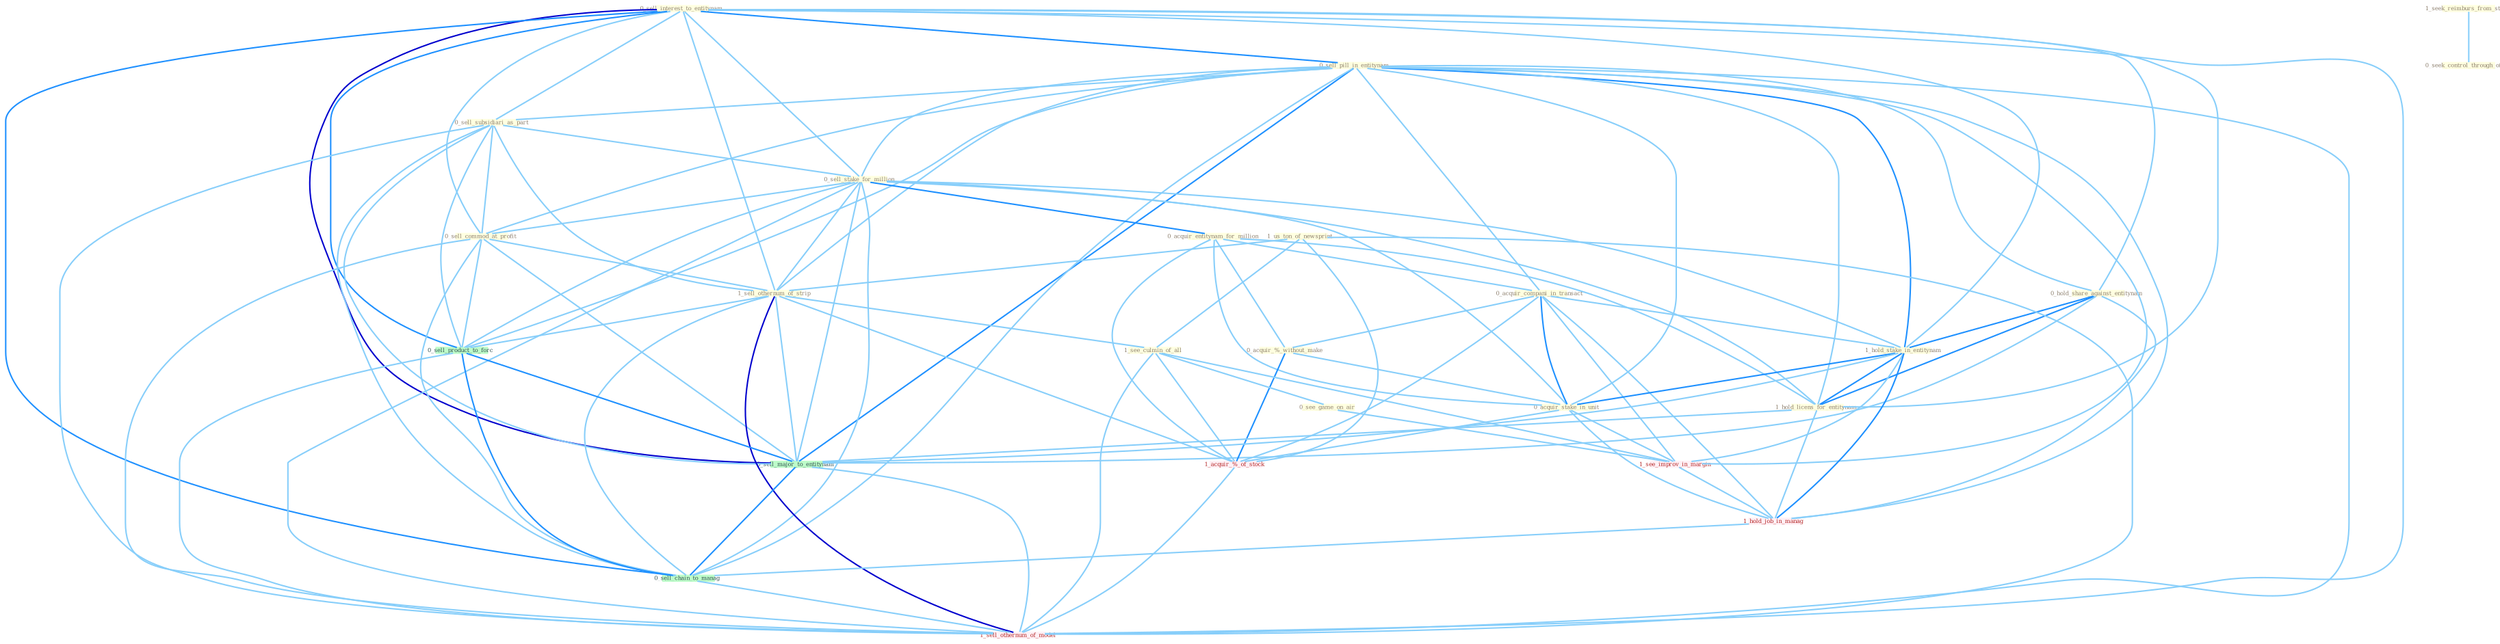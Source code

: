 Graph G{ 
    node
    [shape=polygon,style=filled,width=.5,height=.06,color="#BDFCC9",fixedsize=true,fontsize=4,
    fontcolor="#2f4f4f"];
    {node
    [color="#ffffe0", fontcolor="#8b7d6b"] "0_sell_interest_to_entitynam " "1_seek_reimburs_from_state " "0_sell_pill_in_entitynam " "0_sell_subsidiari_as_part " "0_sell_stake_for_million " "0_seek_control_through_offer " "0_acquir_entitynam_for_million " "0_hold_share_against_entitynam " "1_us_ton_of_newsprint " "0_acquir_compani_in_transact " "0_sell_commod_at_profit " "0_acquir_%_without_make " "1_hold_stake_in_entitynam " "1_sell_othernum_of_strip " "1_see_culmin_of_all " "1_hold_licens_for_entitynam " "0_see_game_on_air " "0_acquir_stake_in_unit "}
{node [color="#fff0f5", fontcolor="#b22222"] "1_see_improv_in_margin " "1_acquir_%_of_stock " "1_hold_job_in_manag " "1_sell_othernum_of_model "}
edge [color="#B0E2FF"];

	"0_sell_interest_to_entitynam " -- "0_sell_pill_in_entitynam " [w="2", color="#1e90ff" , len=0.8];
	"0_sell_interest_to_entitynam " -- "0_sell_subsidiari_as_part " [w="1", color="#87cefa" ];
	"0_sell_interest_to_entitynam " -- "0_sell_stake_for_million " [w="1", color="#87cefa" ];
	"0_sell_interest_to_entitynam " -- "0_hold_share_against_entitynam " [w="1", color="#87cefa" ];
	"0_sell_interest_to_entitynam " -- "0_sell_commod_at_profit " [w="1", color="#87cefa" ];
	"0_sell_interest_to_entitynam " -- "1_hold_stake_in_entitynam " [w="1", color="#87cefa" ];
	"0_sell_interest_to_entitynam " -- "1_sell_othernum_of_strip " [w="1", color="#87cefa" ];
	"0_sell_interest_to_entitynam " -- "1_hold_licens_for_entitynam " [w="1", color="#87cefa" ];
	"0_sell_interest_to_entitynam " -- "0_sell_product_to_forc " [w="2", color="#1e90ff" , len=0.8];
	"0_sell_interest_to_entitynam " -- "0_sell_major_to_entitynam " [w="3", color="#0000cd" , len=0.6];
	"0_sell_interest_to_entitynam " -- "0_sell_chain_to_manag " [w="2", color="#1e90ff" , len=0.8];
	"0_sell_interest_to_entitynam " -- "1_sell_othernum_of_model " [w="1", color="#87cefa" ];
	"1_seek_reimburs_from_state " -- "0_seek_control_through_offer " [w="1", color="#87cefa" ];
	"0_sell_pill_in_entitynam " -- "0_sell_subsidiari_as_part " [w="1", color="#87cefa" ];
	"0_sell_pill_in_entitynam " -- "0_sell_stake_for_million " [w="1", color="#87cefa" ];
	"0_sell_pill_in_entitynam " -- "0_hold_share_against_entitynam " [w="1", color="#87cefa" ];
	"0_sell_pill_in_entitynam " -- "0_acquir_compani_in_transact " [w="1", color="#87cefa" ];
	"0_sell_pill_in_entitynam " -- "0_sell_commod_at_profit " [w="1", color="#87cefa" ];
	"0_sell_pill_in_entitynam " -- "1_hold_stake_in_entitynam " [w="2", color="#1e90ff" , len=0.8];
	"0_sell_pill_in_entitynam " -- "1_sell_othernum_of_strip " [w="1", color="#87cefa" ];
	"0_sell_pill_in_entitynam " -- "1_hold_licens_for_entitynam " [w="1", color="#87cefa" ];
	"0_sell_pill_in_entitynam " -- "0_acquir_stake_in_unit " [w="1", color="#87cefa" ];
	"0_sell_pill_in_entitynam " -- "1_see_improv_in_margin " [w="1", color="#87cefa" ];
	"0_sell_pill_in_entitynam " -- "1_hold_job_in_manag " [w="1", color="#87cefa" ];
	"0_sell_pill_in_entitynam " -- "0_sell_product_to_forc " [w="1", color="#87cefa" ];
	"0_sell_pill_in_entitynam " -- "0_sell_major_to_entitynam " [w="2", color="#1e90ff" , len=0.8];
	"0_sell_pill_in_entitynam " -- "0_sell_chain_to_manag " [w="1", color="#87cefa" ];
	"0_sell_pill_in_entitynam " -- "1_sell_othernum_of_model " [w="1", color="#87cefa" ];
	"0_sell_subsidiari_as_part " -- "0_sell_stake_for_million " [w="1", color="#87cefa" ];
	"0_sell_subsidiari_as_part " -- "0_sell_commod_at_profit " [w="1", color="#87cefa" ];
	"0_sell_subsidiari_as_part " -- "1_sell_othernum_of_strip " [w="1", color="#87cefa" ];
	"0_sell_subsidiari_as_part " -- "0_sell_product_to_forc " [w="1", color="#87cefa" ];
	"0_sell_subsidiari_as_part " -- "0_sell_major_to_entitynam " [w="1", color="#87cefa" ];
	"0_sell_subsidiari_as_part " -- "0_sell_chain_to_manag " [w="1", color="#87cefa" ];
	"0_sell_subsidiari_as_part " -- "1_sell_othernum_of_model " [w="1", color="#87cefa" ];
	"0_sell_stake_for_million " -- "0_acquir_entitynam_for_million " [w="2", color="#1e90ff" , len=0.8];
	"0_sell_stake_for_million " -- "0_sell_commod_at_profit " [w="1", color="#87cefa" ];
	"0_sell_stake_for_million " -- "1_hold_stake_in_entitynam " [w="1", color="#87cefa" ];
	"0_sell_stake_for_million " -- "1_sell_othernum_of_strip " [w="1", color="#87cefa" ];
	"0_sell_stake_for_million " -- "1_hold_licens_for_entitynam " [w="1", color="#87cefa" ];
	"0_sell_stake_for_million " -- "0_acquir_stake_in_unit " [w="1", color="#87cefa" ];
	"0_sell_stake_for_million " -- "0_sell_product_to_forc " [w="1", color="#87cefa" ];
	"0_sell_stake_for_million " -- "0_sell_major_to_entitynam " [w="1", color="#87cefa" ];
	"0_sell_stake_for_million " -- "0_sell_chain_to_manag " [w="1", color="#87cefa" ];
	"0_sell_stake_for_million " -- "1_sell_othernum_of_model " [w="1", color="#87cefa" ];
	"0_acquir_entitynam_for_million " -- "0_acquir_compani_in_transact " [w="1", color="#87cefa" ];
	"0_acquir_entitynam_for_million " -- "0_acquir_%_without_make " [w="1", color="#87cefa" ];
	"0_acquir_entitynam_for_million " -- "1_hold_licens_for_entitynam " [w="1", color="#87cefa" ];
	"0_acquir_entitynam_for_million " -- "0_acquir_stake_in_unit " [w="1", color="#87cefa" ];
	"0_acquir_entitynam_for_million " -- "1_acquir_%_of_stock " [w="1", color="#87cefa" ];
	"0_hold_share_against_entitynam " -- "1_hold_stake_in_entitynam " [w="2", color="#1e90ff" , len=0.8];
	"0_hold_share_against_entitynam " -- "1_hold_licens_for_entitynam " [w="2", color="#1e90ff" , len=0.8];
	"0_hold_share_against_entitynam " -- "1_hold_job_in_manag " [w="1", color="#87cefa" ];
	"0_hold_share_against_entitynam " -- "0_sell_major_to_entitynam " [w="1", color="#87cefa" ];
	"1_us_ton_of_newsprint " -- "1_sell_othernum_of_strip " [w="1", color="#87cefa" ];
	"1_us_ton_of_newsprint " -- "1_see_culmin_of_all " [w="1", color="#87cefa" ];
	"1_us_ton_of_newsprint " -- "1_acquir_%_of_stock " [w="1", color="#87cefa" ];
	"1_us_ton_of_newsprint " -- "1_sell_othernum_of_model " [w="1", color="#87cefa" ];
	"0_acquir_compani_in_transact " -- "0_acquir_%_without_make " [w="1", color="#87cefa" ];
	"0_acquir_compani_in_transact " -- "1_hold_stake_in_entitynam " [w="1", color="#87cefa" ];
	"0_acquir_compani_in_transact " -- "0_acquir_stake_in_unit " [w="2", color="#1e90ff" , len=0.8];
	"0_acquir_compani_in_transact " -- "1_see_improv_in_margin " [w="1", color="#87cefa" ];
	"0_acquir_compani_in_transact " -- "1_acquir_%_of_stock " [w="1", color="#87cefa" ];
	"0_acquir_compani_in_transact " -- "1_hold_job_in_manag " [w="1", color="#87cefa" ];
	"0_sell_commod_at_profit " -- "1_sell_othernum_of_strip " [w="1", color="#87cefa" ];
	"0_sell_commod_at_profit " -- "0_sell_product_to_forc " [w="1", color="#87cefa" ];
	"0_sell_commod_at_profit " -- "0_sell_major_to_entitynam " [w="1", color="#87cefa" ];
	"0_sell_commod_at_profit " -- "0_sell_chain_to_manag " [w="1", color="#87cefa" ];
	"0_sell_commod_at_profit " -- "1_sell_othernum_of_model " [w="1", color="#87cefa" ];
	"0_acquir_%_without_make " -- "0_acquir_stake_in_unit " [w="1", color="#87cefa" ];
	"0_acquir_%_without_make " -- "1_acquir_%_of_stock " [w="2", color="#1e90ff" , len=0.8];
	"1_hold_stake_in_entitynam " -- "1_hold_licens_for_entitynam " [w="2", color="#1e90ff" , len=0.8];
	"1_hold_stake_in_entitynam " -- "0_acquir_stake_in_unit " [w="2", color="#1e90ff" , len=0.8];
	"1_hold_stake_in_entitynam " -- "1_see_improv_in_margin " [w="1", color="#87cefa" ];
	"1_hold_stake_in_entitynam " -- "1_hold_job_in_manag " [w="2", color="#1e90ff" , len=0.8];
	"1_hold_stake_in_entitynam " -- "0_sell_major_to_entitynam " [w="1", color="#87cefa" ];
	"1_sell_othernum_of_strip " -- "1_see_culmin_of_all " [w="1", color="#87cefa" ];
	"1_sell_othernum_of_strip " -- "1_acquir_%_of_stock " [w="1", color="#87cefa" ];
	"1_sell_othernum_of_strip " -- "0_sell_product_to_forc " [w="1", color="#87cefa" ];
	"1_sell_othernum_of_strip " -- "0_sell_major_to_entitynam " [w="1", color="#87cefa" ];
	"1_sell_othernum_of_strip " -- "0_sell_chain_to_manag " [w="1", color="#87cefa" ];
	"1_sell_othernum_of_strip " -- "1_sell_othernum_of_model " [w="3", color="#0000cd" , len=0.6];
	"1_see_culmin_of_all " -- "0_see_game_on_air " [w="1", color="#87cefa" ];
	"1_see_culmin_of_all " -- "1_see_improv_in_margin " [w="1", color="#87cefa" ];
	"1_see_culmin_of_all " -- "1_acquir_%_of_stock " [w="1", color="#87cefa" ];
	"1_see_culmin_of_all " -- "1_sell_othernum_of_model " [w="1", color="#87cefa" ];
	"1_hold_licens_for_entitynam " -- "1_hold_job_in_manag " [w="1", color="#87cefa" ];
	"1_hold_licens_for_entitynam " -- "0_sell_major_to_entitynam " [w="1", color="#87cefa" ];
	"0_see_game_on_air " -- "1_see_improv_in_margin " [w="1", color="#87cefa" ];
	"0_acquir_stake_in_unit " -- "1_see_improv_in_margin " [w="1", color="#87cefa" ];
	"0_acquir_stake_in_unit " -- "1_acquir_%_of_stock " [w="1", color="#87cefa" ];
	"0_acquir_stake_in_unit " -- "1_hold_job_in_manag " [w="1", color="#87cefa" ];
	"1_see_improv_in_margin " -- "1_hold_job_in_manag " [w="1", color="#87cefa" ];
	"1_acquir_%_of_stock " -- "1_sell_othernum_of_model " [w="1", color="#87cefa" ];
	"1_hold_job_in_manag " -- "0_sell_chain_to_manag " [w="1", color="#87cefa" ];
	"0_sell_product_to_forc " -- "0_sell_major_to_entitynam " [w="2", color="#1e90ff" , len=0.8];
	"0_sell_product_to_forc " -- "0_sell_chain_to_manag " [w="2", color="#1e90ff" , len=0.8];
	"0_sell_product_to_forc " -- "1_sell_othernum_of_model " [w="1", color="#87cefa" ];
	"0_sell_major_to_entitynam " -- "0_sell_chain_to_manag " [w="2", color="#1e90ff" , len=0.8];
	"0_sell_major_to_entitynam " -- "1_sell_othernum_of_model " [w="1", color="#87cefa" ];
	"0_sell_chain_to_manag " -- "1_sell_othernum_of_model " [w="1", color="#87cefa" ];
}